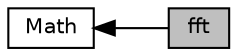 digraph "fft"
{
  edge [fontname="Helvetica",fontsize="10",labelfontname="Helvetica",labelfontsize="10"];
  node [fontname="Helvetica",fontsize="10",shape=box];
  rankdir=LR;
  Node1 [label="fft",height=0.2,width=0.4,color="black", fillcolor="grey75", style="filled", fontcolor="black",tooltip=" "];
  Node2 [label="Math",height=0.2,width=0.4,color="black", fillcolor="white", style="filled",URL="$group__math.html",tooltip=" "];
  Node2->Node1 [shape=plaintext, dir="back", style="solid"];
}

